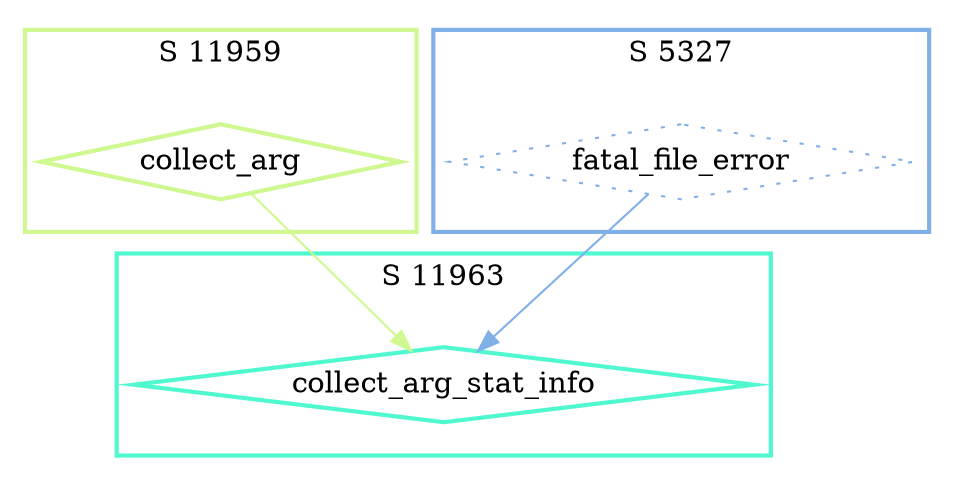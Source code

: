 digraph G {
  ratio=0.500000;
  "UV collect_arg (11959)" [shape=diamond, label="collect_arg",
                            color="#D0F890", style=bold];
  "UV collect_arg_stat_info (11963)" [shape=diamond,
                                      label="collect_arg_stat_info",
                                      color="#50F8D0", style=bold];
  "UV fatal_file_error (5327)" [shape=diamond, label="fatal_file_error",
                                color="#80B0E8", style=dotted];
  
  subgraph cluster_5327 { label="S 5327";
    color="#80B0E8";
    style=bold;
    "UV fatal_file_error (5327)"; };
  subgraph cluster_11963 { label="S 11963";
    color="#50F8D0";
    style=bold;
    "UV collect_arg_stat_info (11963)"; };
  subgraph cluster_11959 { label="S 11959";
    color="#D0F890";
    style=bold;
    "UV collect_arg (11959)"; };
  
  "UV collect_arg (11959)" -> "UV collect_arg_stat_info (11963)" [color="#D0F890"];
  "UV fatal_file_error (5327)" -> "UV collect_arg_stat_info (11963)" [
  color="#80B0E8"];
  
  }